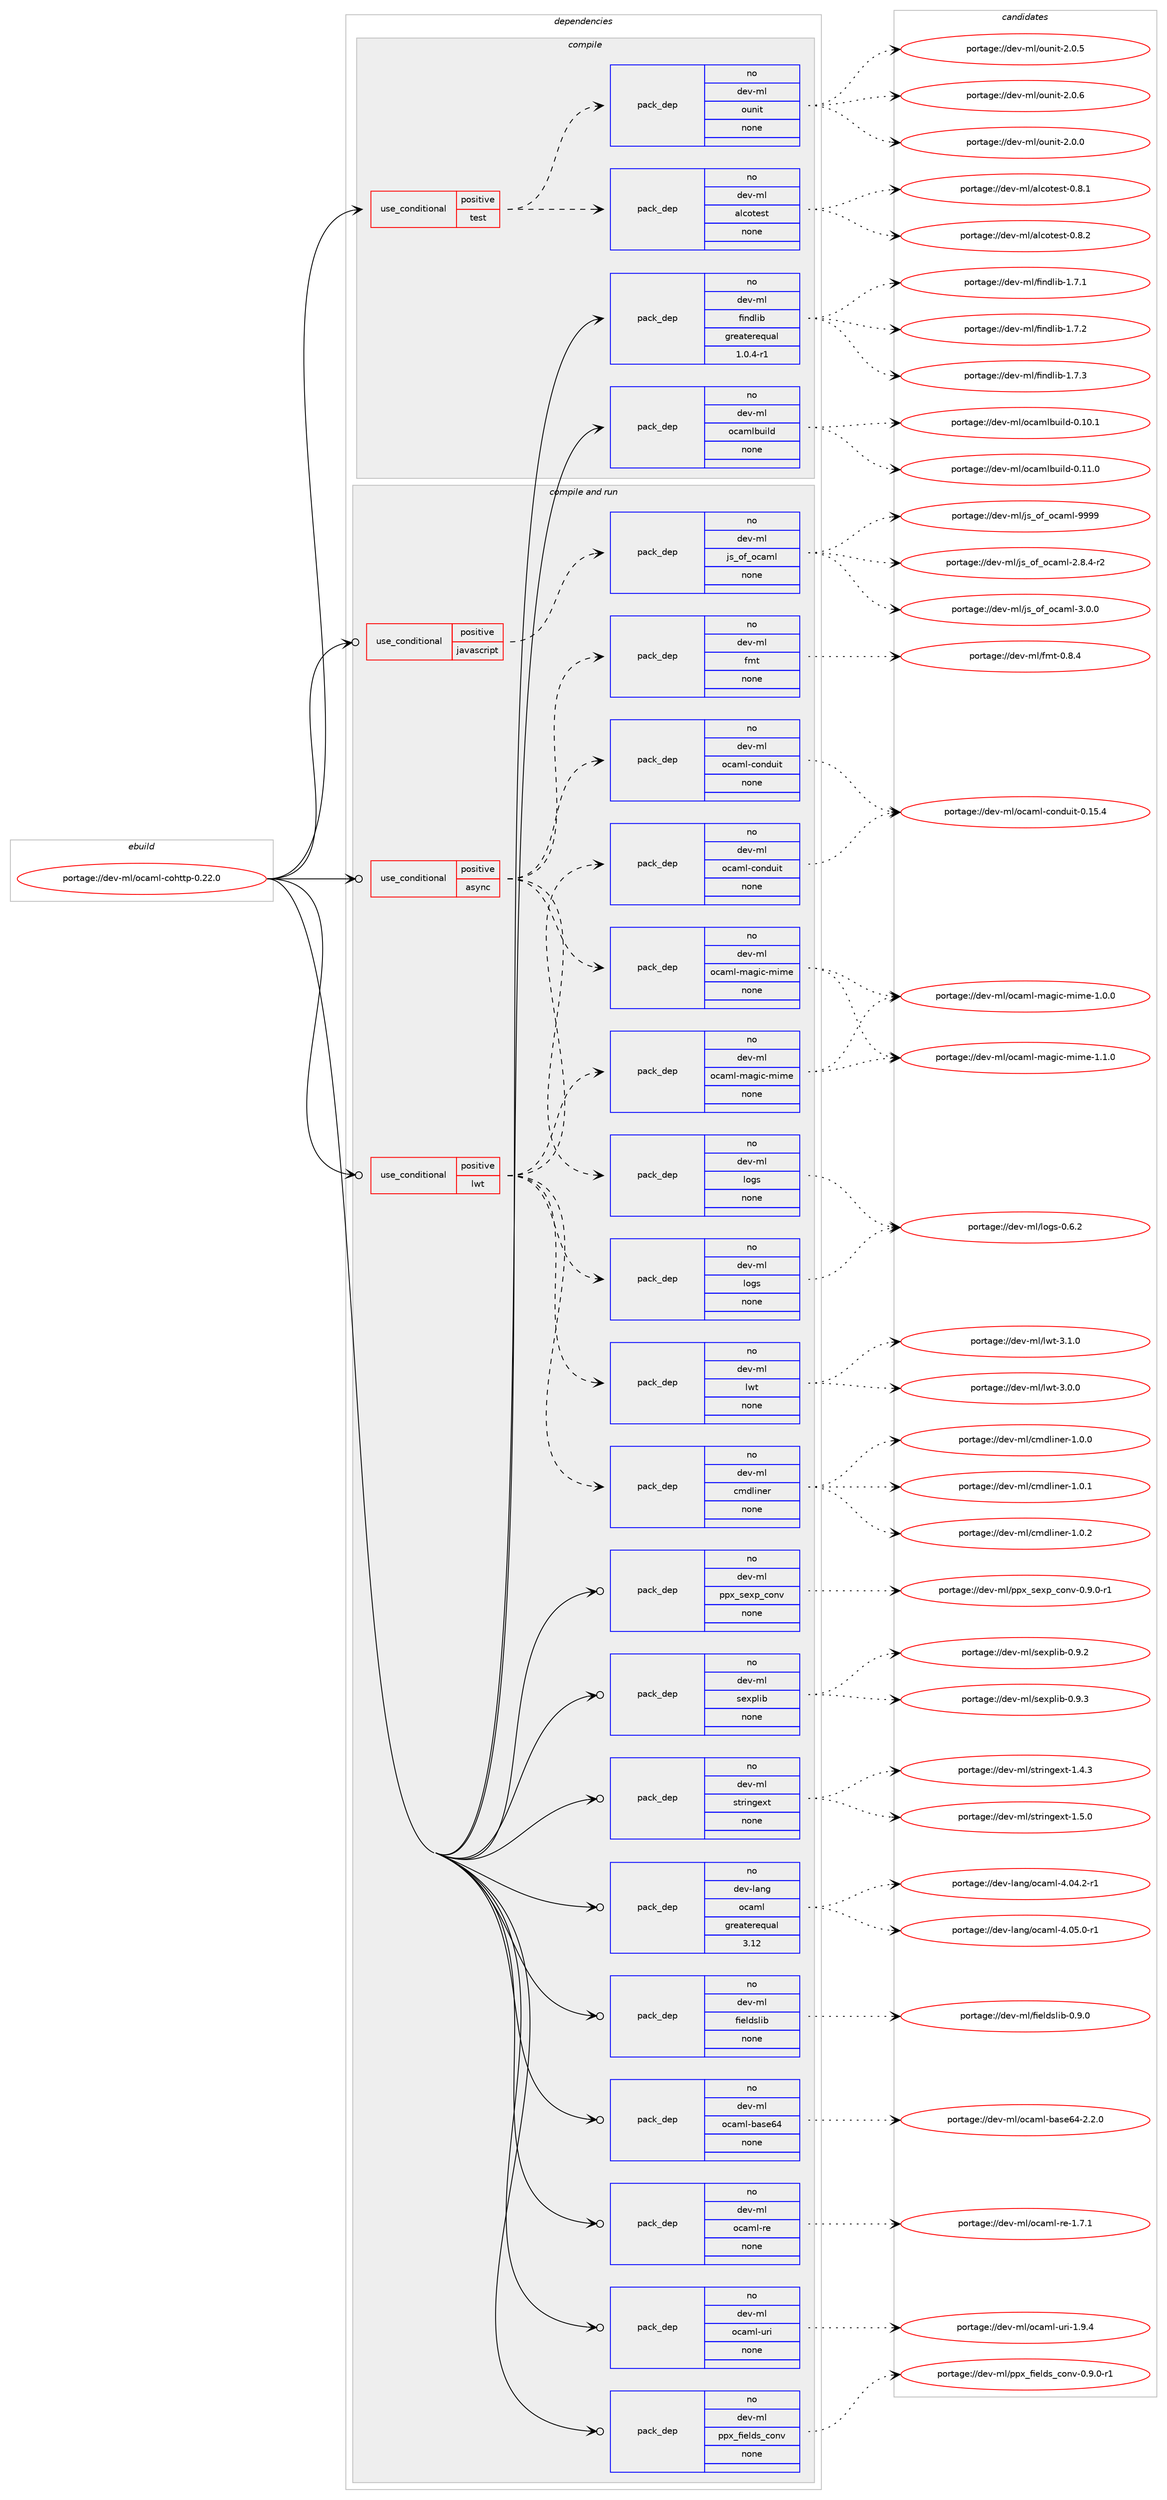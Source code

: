 digraph prolog {

# *************
# Graph options
# *************

newrank=true;
concentrate=true;
compound=true;
graph [rankdir=LR,fontname=Helvetica,fontsize=10,ranksep=1.5];#, ranksep=2.5, nodesep=0.2];
edge  [arrowhead=vee];
node  [fontname=Helvetica,fontsize=10];

# **********
# The ebuild
# **********

subgraph cluster_leftcol {
color=gray;
rank=same;
label=<<i>ebuild</i>>;
id [label="portage://dev-ml/ocaml-cohttp-0.22.0", color=red, width=4, href="../dev-ml/ocaml-cohttp-0.22.0.svg"];
}

# ****************
# The dependencies
# ****************

subgraph cluster_midcol {
color=gray;
label=<<i>dependencies</i>>;
subgraph cluster_compile {
fillcolor="#eeeeee";
style=filled;
label=<<i>compile</i>>;
subgraph cond22423 {
dependency106911 [label=<<TABLE BORDER="0" CELLBORDER="1" CELLSPACING="0" CELLPADDING="4"><TR><TD ROWSPAN="3" CELLPADDING="10">use_conditional</TD></TR><TR><TD>positive</TD></TR><TR><TD>test</TD></TR></TABLE>>, shape=none, color=red];
subgraph pack81325 {
dependency106912 [label=<<TABLE BORDER="0" CELLBORDER="1" CELLSPACING="0" CELLPADDING="4" WIDTH="220"><TR><TD ROWSPAN="6" CELLPADDING="30">pack_dep</TD></TR><TR><TD WIDTH="110">no</TD></TR><TR><TD>dev-ml</TD></TR><TR><TD>ounit</TD></TR><TR><TD>none</TD></TR><TR><TD></TD></TR></TABLE>>, shape=none, color=blue];
}
dependency106911:e -> dependency106912:w [weight=20,style="dashed",arrowhead="vee"];
subgraph pack81326 {
dependency106913 [label=<<TABLE BORDER="0" CELLBORDER="1" CELLSPACING="0" CELLPADDING="4" WIDTH="220"><TR><TD ROWSPAN="6" CELLPADDING="30">pack_dep</TD></TR><TR><TD WIDTH="110">no</TD></TR><TR><TD>dev-ml</TD></TR><TR><TD>alcotest</TD></TR><TR><TD>none</TD></TR><TR><TD></TD></TR></TABLE>>, shape=none, color=blue];
}
dependency106911:e -> dependency106913:w [weight=20,style="dashed",arrowhead="vee"];
}
id:e -> dependency106911:w [weight=20,style="solid",arrowhead="vee"];
subgraph pack81327 {
dependency106914 [label=<<TABLE BORDER="0" CELLBORDER="1" CELLSPACING="0" CELLPADDING="4" WIDTH="220"><TR><TD ROWSPAN="6" CELLPADDING="30">pack_dep</TD></TR><TR><TD WIDTH="110">no</TD></TR><TR><TD>dev-ml</TD></TR><TR><TD>findlib</TD></TR><TR><TD>greaterequal</TD></TR><TR><TD>1.0.4-r1</TD></TR></TABLE>>, shape=none, color=blue];
}
id:e -> dependency106914:w [weight=20,style="solid",arrowhead="vee"];
subgraph pack81328 {
dependency106915 [label=<<TABLE BORDER="0" CELLBORDER="1" CELLSPACING="0" CELLPADDING="4" WIDTH="220"><TR><TD ROWSPAN="6" CELLPADDING="30">pack_dep</TD></TR><TR><TD WIDTH="110">no</TD></TR><TR><TD>dev-ml</TD></TR><TR><TD>ocamlbuild</TD></TR><TR><TD>none</TD></TR><TR><TD></TD></TR></TABLE>>, shape=none, color=blue];
}
id:e -> dependency106915:w [weight=20,style="solid",arrowhead="vee"];
}
subgraph cluster_compileandrun {
fillcolor="#eeeeee";
style=filled;
label=<<i>compile and run</i>>;
subgraph cond22424 {
dependency106916 [label=<<TABLE BORDER="0" CELLBORDER="1" CELLSPACING="0" CELLPADDING="4"><TR><TD ROWSPAN="3" CELLPADDING="10">use_conditional</TD></TR><TR><TD>positive</TD></TR><TR><TD>async</TD></TR></TABLE>>, shape=none, color=red];
subgraph pack81329 {
dependency106917 [label=<<TABLE BORDER="0" CELLBORDER="1" CELLSPACING="0" CELLPADDING="4" WIDTH="220"><TR><TD ROWSPAN="6" CELLPADDING="30">pack_dep</TD></TR><TR><TD WIDTH="110">no</TD></TR><TR><TD>dev-ml</TD></TR><TR><TD>ocaml-conduit</TD></TR><TR><TD>none</TD></TR><TR><TD></TD></TR></TABLE>>, shape=none, color=blue];
}
dependency106916:e -> dependency106917:w [weight=20,style="dashed",arrowhead="vee"];
subgraph pack81330 {
dependency106918 [label=<<TABLE BORDER="0" CELLBORDER="1" CELLSPACING="0" CELLPADDING="4" WIDTH="220"><TR><TD ROWSPAN="6" CELLPADDING="30">pack_dep</TD></TR><TR><TD WIDTH="110">no</TD></TR><TR><TD>dev-ml</TD></TR><TR><TD>logs</TD></TR><TR><TD>none</TD></TR><TR><TD></TD></TR></TABLE>>, shape=none, color=blue];
}
dependency106916:e -> dependency106918:w [weight=20,style="dashed",arrowhead="vee"];
subgraph pack81331 {
dependency106919 [label=<<TABLE BORDER="0" CELLBORDER="1" CELLSPACING="0" CELLPADDING="4" WIDTH="220"><TR><TD ROWSPAN="6" CELLPADDING="30">pack_dep</TD></TR><TR><TD WIDTH="110">no</TD></TR><TR><TD>dev-ml</TD></TR><TR><TD>ocaml-magic-mime</TD></TR><TR><TD>none</TD></TR><TR><TD></TD></TR></TABLE>>, shape=none, color=blue];
}
dependency106916:e -> dependency106919:w [weight=20,style="dashed",arrowhead="vee"];
subgraph pack81332 {
dependency106920 [label=<<TABLE BORDER="0" CELLBORDER="1" CELLSPACING="0" CELLPADDING="4" WIDTH="220"><TR><TD ROWSPAN="6" CELLPADDING="30">pack_dep</TD></TR><TR><TD WIDTH="110">no</TD></TR><TR><TD>dev-ml</TD></TR><TR><TD>fmt</TD></TR><TR><TD>none</TD></TR><TR><TD></TD></TR></TABLE>>, shape=none, color=blue];
}
dependency106916:e -> dependency106920:w [weight=20,style="dashed",arrowhead="vee"];
}
id:e -> dependency106916:w [weight=20,style="solid",arrowhead="odotvee"];
subgraph cond22425 {
dependency106921 [label=<<TABLE BORDER="0" CELLBORDER="1" CELLSPACING="0" CELLPADDING="4"><TR><TD ROWSPAN="3" CELLPADDING="10">use_conditional</TD></TR><TR><TD>positive</TD></TR><TR><TD>javascript</TD></TR></TABLE>>, shape=none, color=red];
subgraph pack81333 {
dependency106922 [label=<<TABLE BORDER="0" CELLBORDER="1" CELLSPACING="0" CELLPADDING="4" WIDTH="220"><TR><TD ROWSPAN="6" CELLPADDING="30">pack_dep</TD></TR><TR><TD WIDTH="110">no</TD></TR><TR><TD>dev-ml</TD></TR><TR><TD>js_of_ocaml</TD></TR><TR><TD>none</TD></TR><TR><TD></TD></TR></TABLE>>, shape=none, color=blue];
}
dependency106921:e -> dependency106922:w [weight=20,style="dashed",arrowhead="vee"];
}
id:e -> dependency106921:w [weight=20,style="solid",arrowhead="odotvee"];
subgraph cond22426 {
dependency106923 [label=<<TABLE BORDER="0" CELLBORDER="1" CELLSPACING="0" CELLPADDING="4"><TR><TD ROWSPAN="3" CELLPADDING="10">use_conditional</TD></TR><TR><TD>positive</TD></TR><TR><TD>lwt</TD></TR></TABLE>>, shape=none, color=red];
subgraph pack81334 {
dependency106924 [label=<<TABLE BORDER="0" CELLBORDER="1" CELLSPACING="0" CELLPADDING="4" WIDTH="220"><TR><TD ROWSPAN="6" CELLPADDING="30">pack_dep</TD></TR><TR><TD WIDTH="110">no</TD></TR><TR><TD>dev-ml</TD></TR><TR><TD>lwt</TD></TR><TR><TD>none</TD></TR><TR><TD></TD></TR></TABLE>>, shape=none, color=blue];
}
dependency106923:e -> dependency106924:w [weight=20,style="dashed",arrowhead="vee"];
subgraph pack81335 {
dependency106925 [label=<<TABLE BORDER="0" CELLBORDER="1" CELLSPACING="0" CELLPADDING="4" WIDTH="220"><TR><TD ROWSPAN="6" CELLPADDING="30">pack_dep</TD></TR><TR><TD WIDTH="110">no</TD></TR><TR><TD>dev-ml</TD></TR><TR><TD>logs</TD></TR><TR><TD>none</TD></TR><TR><TD></TD></TR></TABLE>>, shape=none, color=blue];
}
dependency106923:e -> dependency106925:w [weight=20,style="dashed",arrowhead="vee"];
subgraph pack81336 {
dependency106926 [label=<<TABLE BORDER="0" CELLBORDER="1" CELLSPACING="0" CELLPADDING="4" WIDTH="220"><TR><TD ROWSPAN="6" CELLPADDING="30">pack_dep</TD></TR><TR><TD WIDTH="110">no</TD></TR><TR><TD>dev-ml</TD></TR><TR><TD>cmdliner</TD></TR><TR><TD>none</TD></TR><TR><TD></TD></TR></TABLE>>, shape=none, color=blue];
}
dependency106923:e -> dependency106926:w [weight=20,style="dashed",arrowhead="vee"];
subgraph pack81337 {
dependency106927 [label=<<TABLE BORDER="0" CELLBORDER="1" CELLSPACING="0" CELLPADDING="4" WIDTH="220"><TR><TD ROWSPAN="6" CELLPADDING="30">pack_dep</TD></TR><TR><TD WIDTH="110">no</TD></TR><TR><TD>dev-ml</TD></TR><TR><TD>ocaml-conduit</TD></TR><TR><TD>none</TD></TR><TR><TD></TD></TR></TABLE>>, shape=none, color=blue];
}
dependency106923:e -> dependency106927:w [weight=20,style="dashed",arrowhead="vee"];
subgraph pack81338 {
dependency106928 [label=<<TABLE BORDER="0" CELLBORDER="1" CELLSPACING="0" CELLPADDING="4" WIDTH="220"><TR><TD ROWSPAN="6" CELLPADDING="30">pack_dep</TD></TR><TR><TD WIDTH="110">no</TD></TR><TR><TD>dev-ml</TD></TR><TR><TD>ocaml-magic-mime</TD></TR><TR><TD>none</TD></TR><TR><TD></TD></TR></TABLE>>, shape=none, color=blue];
}
dependency106923:e -> dependency106928:w [weight=20,style="dashed",arrowhead="vee"];
}
id:e -> dependency106923:w [weight=20,style="solid",arrowhead="odotvee"];
subgraph pack81339 {
dependency106929 [label=<<TABLE BORDER="0" CELLBORDER="1" CELLSPACING="0" CELLPADDING="4" WIDTH="220"><TR><TD ROWSPAN="6" CELLPADDING="30">pack_dep</TD></TR><TR><TD WIDTH="110">no</TD></TR><TR><TD>dev-lang</TD></TR><TR><TD>ocaml</TD></TR><TR><TD>greaterequal</TD></TR><TR><TD>3.12</TD></TR></TABLE>>, shape=none, color=blue];
}
id:e -> dependency106929:w [weight=20,style="solid",arrowhead="odotvee"];
subgraph pack81340 {
dependency106930 [label=<<TABLE BORDER="0" CELLBORDER="1" CELLSPACING="0" CELLPADDING="4" WIDTH="220"><TR><TD ROWSPAN="6" CELLPADDING="30">pack_dep</TD></TR><TR><TD WIDTH="110">no</TD></TR><TR><TD>dev-ml</TD></TR><TR><TD>fieldslib</TD></TR><TR><TD>none</TD></TR><TR><TD></TD></TR></TABLE>>, shape=none, color=blue];
}
id:e -> dependency106930:w [weight=20,style="solid",arrowhead="odotvee"];
subgraph pack81341 {
dependency106931 [label=<<TABLE BORDER="0" CELLBORDER="1" CELLSPACING="0" CELLPADDING="4" WIDTH="220"><TR><TD ROWSPAN="6" CELLPADDING="30">pack_dep</TD></TR><TR><TD WIDTH="110">no</TD></TR><TR><TD>dev-ml</TD></TR><TR><TD>ocaml-base64</TD></TR><TR><TD>none</TD></TR><TR><TD></TD></TR></TABLE>>, shape=none, color=blue];
}
id:e -> dependency106931:w [weight=20,style="solid",arrowhead="odotvee"];
subgraph pack81342 {
dependency106932 [label=<<TABLE BORDER="0" CELLBORDER="1" CELLSPACING="0" CELLPADDING="4" WIDTH="220"><TR><TD ROWSPAN="6" CELLPADDING="30">pack_dep</TD></TR><TR><TD WIDTH="110">no</TD></TR><TR><TD>dev-ml</TD></TR><TR><TD>ocaml-re</TD></TR><TR><TD>none</TD></TR><TR><TD></TD></TR></TABLE>>, shape=none, color=blue];
}
id:e -> dependency106932:w [weight=20,style="solid",arrowhead="odotvee"];
subgraph pack81343 {
dependency106933 [label=<<TABLE BORDER="0" CELLBORDER="1" CELLSPACING="0" CELLPADDING="4" WIDTH="220"><TR><TD ROWSPAN="6" CELLPADDING="30">pack_dep</TD></TR><TR><TD WIDTH="110">no</TD></TR><TR><TD>dev-ml</TD></TR><TR><TD>ocaml-uri</TD></TR><TR><TD>none</TD></TR><TR><TD></TD></TR></TABLE>>, shape=none, color=blue];
}
id:e -> dependency106933:w [weight=20,style="solid",arrowhead="odotvee"];
subgraph pack81344 {
dependency106934 [label=<<TABLE BORDER="0" CELLBORDER="1" CELLSPACING="0" CELLPADDING="4" WIDTH="220"><TR><TD ROWSPAN="6" CELLPADDING="30">pack_dep</TD></TR><TR><TD WIDTH="110">no</TD></TR><TR><TD>dev-ml</TD></TR><TR><TD>ppx_fields_conv</TD></TR><TR><TD>none</TD></TR><TR><TD></TD></TR></TABLE>>, shape=none, color=blue];
}
id:e -> dependency106934:w [weight=20,style="solid",arrowhead="odotvee"];
subgraph pack81345 {
dependency106935 [label=<<TABLE BORDER="0" CELLBORDER="1" CELLSPACING="0" CELLPADDING="4" WIDTH="220"><TR><TD ROWSPAN="6" CELLPADDING="30">pack_dep</TD></TR><TR><TD WIDTH="110">no</TD></TR><TR><TD>dev-ml</TD></TR><TR><TD>ppx_sexp_conv</TD></TR><TR><TD>none</TD></TR><TR><TD></TD></TR></TABLE>>, shape=none, color=blue];
}
id:e -> dependency106935:w [weight=20,style="solid",arrowhead="odotvee"];
subgraph pack81346 {
dependency106936 [label=<<TABLE BORDER="0" CELLBORDER="1" CELLSPACING="0" CELLPADDING="4" WIDTH="220"><TR><TD ROWSPAN="6" CELLPADDING="30">pack_dep</TD></TR><TR><TD WIDTH="110">no</TD></TR><TR><TD>dev-ml</TD></TR><TR><TD>sexplib</TD></TR><TR><TD>none</TD></TR><TR><TD></TD></TR></TABLE>>, shape=none, color=blue];
}
id:e -> dependency106936:w [weight=20,style="solid",arrowhead="odotvee"];
subgraph pack81347 {
dependency106937 [label=<<TABLE BORDER="0" CELLBORDER="1" CELLSPACING="0" CELLPADDING="4" WIDTH="220"><TR><TD ROWSPAN="6" CELLPADDING="30">pack_dep</TD></TR><TR><TD WIDTH="110">no</TD></TR><TR><TD>dev-ml</TD></TR><TR><TD>stringext</TD></TR><TR><TD>none</TD></TR><TR><TD></TD></TR></TABLE>>, shape=none, color=blue];
}
id:e -> dependency106937:w [weight=20,style="solid",arrowhead="odotvee"];
}
subgraph cluster_run {
fillcolor="#eeeeee";
style=filled;
label=<<i>run</i>>;
}
}

# **************
# The candidates
# **************

subgraph cluster_choices {
rank=same;
color=gray;
label=<<i>candidates</i>>;

subgraph choice81325 {
color=black;
nodesep=1;
choiceportage1001011184510910847111117110105116455046484648 [label="portage://dev-ml/ounit-2.0.0", color=red, width=4,href="../dev-ml/ounit-2.0.0.svg"];
choiceportage1001011184510910847111117110105116455046484653 [label="portage://dev-ml/ounit-2.0.5", color=red, width=4,href="../dev-ml/ounit-2.0.5.svg"];
choiceportage1001011184510910847111117110105116455046484654 [label="portage://dev-ml/ounit-2.0.6", color=red, width=4,href="../dev-ml/ounit-2.0.6.svg"];
dependency106912:e -> choiceportage1001011184510910847111117110105116455046484648:w [style=dotted,weight="100"];
dependency106912:e -> choiceportage1001011184510910847111117110105116455046484653:w [style=dotted,weight="100"];
dependency106912:e -> choiceportage1001011184510910847111117110105116455046484654:w [style=dotted,weight="100"];
}
subgraph choice81326 {
color=black;
nodesep=1;
choiceportage10010111845109108479710899111116101115116454846564649 [label="portage://dev-ml/alcotest-0.8.1", color=red, width=4,href="../dev-ml/alcotest-0.8.1.svg"];
choiceportage10010111845109108479710899111116101115116454846564650 [label="portage://dev-ml/alcotest-0.8.2", color=red, width=4,href="../dev-ml/alcotest-0.8.2.svg"];
dependency106913:e -> choiceportage10010111845109108479710899111116101115116454846564649:w [style=dotted,weight="100"];
dependency106913:e -> choiceportage10010111845109108479710899111116101115116454846564650:w [style=dotted,weight="100"];
}
subgraph choice81327 {
color=black;
nodesep=1;
choiceportage100101118451091084710210511010010810598454946554649 [label="portage://dev-ml/findlib-1.7.1", color=red, width=4,href="../dev-ml/findlib-1.7.1.svg"];
choiceportage100101118451091084710210511010010810598454946554650 [label="portage://dev-ml/findlib-1.7.2", color=red, width=4,href="../dev-ml/findlib-1.7.2.svg"];
choiceportage100101118451091084710210511010010810598454946554651 [label="portage://dev-ml/findlib-1.7.3", color=red, width=4,href="../dev-ml/findlib-1.7.3.svg"];
dependency106914:e -> choiceportage100101118451091084710210511010010810598454946554649:w [style=dotted,weight="100"];
dependency106914:e -> choiceportage100101118451091084710210511010010810598454946554650:w [style=dotted,weight="100"];
dependency106914:e -> choiceportage100101118451091084710210511010010810598454946554651:w [style=dotted,weight="100"];
}
subgraph choice81328 {
color=black;
nodesep=1;
choiceportage100101118451091084711199971091089811710510810045484649484649 [label="portage://dev-ml/ocamlbuild-0.10.1", color=red, width=4,href="../dev-ml/ocamlbuild-0.10.1.svg"];
choiceportage100101118451091084711199971091089811710510810045484649494648 [label="portage://dev-ml/ocamlbuild-0.11.0", color=red, width=4,href="../dev-ml/ocamlbuild-0.11.0.svg"];
dependency106915:e -> choiceportage100101118451091084711199971091089811710510810045484649484649:w [style=dotted,weight="100"];
dependency106915:e -> choiceportage100101118451091084711199971091089811710510810045484649494648:w [style=dotted,weight="100"];
}
subgraph choice81329 {
color=black;
nodesep=1;
choiceportage10010111845109108471119997109108459911111010011710511645484649534652 [label="portage://dev-ml/ocaml-conduit-0.15.4", color=red, width=4,href="../dev-ml/ocaml-conduit-0.15.4.svg"];
dependency106917:e -> choiceportage10010111845109108471119997109108459911111010011710511645484649534652:w [style=dotted,weight="100"];
}
subgraph choice81330 {
color=black;
nodesep=1;
choiceportage1001011184510910847108111103115454846544650 [label="portage://dev-ml/logs-0.6.2", color=red, width=4,href="../dev-ml/logs-0.6.2.svg"];
dependency106918:e -> choiceportage1001011184510910847108111103115454846544650:w [style=dotted,weight="100"];
}
subgraph choice81331 {
color=black;
nodesep=1;
choiceportage1001011184510910847111999710910845109971031059945109105109101454946484648 [label="portage://dev-ml/ocaml-magic-mime-1.0.0", color=red, width=4,href="../dev-ml/ocaml-magic-mime-1.0.0.svg"];
choiceportage1001011184510910847111999710910845109971031059945109105109101454946494648 [label="portage://dev-ml/ocaml-magic-mime-1.1.0", color=red, width=4,href="../dev-ml/ocaml-magic-mime-1.1.0.svg"];
dependency106919:e -> choiceportage1001011184510910847111999710910845109971031059945109105109101454946484648:w [style=dotted,weight="100"];
dependency106919:e -> choiceportage1001011184510910847111999710910845109971031059945109105109101454946494648:w [style=dotted,weight="100"];
}
subgraph choice81332 {
color=black;
nodesep=1;
choiceportage1001011184510910847102109116454846564652 [label="portage://dev-ml/fmt-0.8.4", color=red, width=4,href="../dev-ml/fmt-0.8.4.svg"];
dependency106920:e -> choiceportage1001011184510910847102109116454846564652:w [style=dotted,weight="100"];
}
subgraph choice81333 {
color=black;
nodesep=1;
choiceportage1001011184510910847106115951111029511199971091084550465646524511450 [label="portage://dev-ml/js_of_ocaml-2.8.4-r2", color=red, width=4,href="../dev-ml/js_of_ocaml-2.8.4-r2.svg"];
choiceportage100101118451091084710611595111102951119997109108455146484648 [label="portage://dev-ml/js_of_ocaml-3.0.0", color=red, width=4,href="../dev-ml/js_of_ocaml-3.0.0.svg"];
choiceportage1001011184510910847106115951111029511199971091084557575757 [label="portage://dev-ml/js_of_ocaml-9999", color=red, width=4,href="../dev-ml/js_of_ocaml-9999.svg"];
dependency106922:e -> choiceportage1001011184510910847106115951111029511199971091084550465646524511450:w [style=dotted,weight="100"];
dependency106922:e -> choiceportage100101118451091084710611595111102951119997109108455146484648:w [style=dotted,weight="100"];
dependency106922:e -> choiceportage1001011184510910847106115951111029511199971091084557575757:w [style=dotted,weight="100"];
}
subgraph choice81334 {
color=black;
nodesep=1;
choiceportage1001011184510910847108119116455146484648 [label="portage://dev-ml/lwt-3.0.0", color=red, width=4,href="../dev-ml/lwt-3.0.0.svg"];
choiceportage1001011184510910847108119116455146494648 [label="portage://dev-ml/lwt-3.1.0", color=red, width=4,href="../dev-ml/lwt-3.1.0.svg"];
dependency106924:e -> choiceportage1001011184510910847108119116455146484648:w [style=dotted,weight="100"];
dependency106924:e -> choiceportage1001011184510910847108119116455146494648:w [style=dotted,weight="100"];
}
subgraph choice81335 {
color=black;
nodesep=1;
choiceportage1001011184510910847108111103115454846544650 [label="portage://dev-ml/logs-0.6.2", color=red, width=4,href="../dev-ml/logs-0.6.2.svg"];
dependency106925:e -> choiceportage1001011184510910847108111103115454846544650:w [style=dotted,weight="100"];
}
subgraph choice81336 {
color=black;
nodesep=1;
choiceportage100101118451091084799109100108105110101114454946484648 [label="portage://dev-ml/cmdliner-1.0.0", color=red, width=4,href="../dev-ml/cmdliner-1.0.0.svg"];
choiceportage100101118451091084799109100108105110101114454946484649 [label="portage://dev-ml/cmdliner-1.0.1", color=red, width=4,href="../dev-ml/cmdliner-1.0.1.svg"];
choiceportage100101118451091084799109100108105110101114454946484650 [label="portage://dev-ml/cmdliner-1.0.2", color=red, width=4,href="../dev-ml/cmdliner-1.0.2.svg"];
dependency106926:e -> choiceportage100101118451091084799109100108105110101114454946484648:w [style=dotted,weight="100"];
dependency106926:e -> choiceportage100101118451091084799109100108105110101114454946484649:w [style=dotted,weight="100"];
dependency106926:e -> choiceportage100101118451091084799109100108105110101114454946484650:w [style=dotted,weight="100"];
}
subgraph choice81337 {
color=black;
nodesep=1;
choiceportage10010111845109108471119997109108459911111010011710511645484649534652 [label="portage://dev-ml/ocaml-conduit-0.15.4", color=red, width=4,href="../dev-ml/ocaml-conduit-0.15.4.svg"];
dependency106927:e -> choiceportage10010111845109108471119997109108459911111010011710511645484649534652:w [style=dotted,weight="100"];
}
subgraph choice81338 {
color=black;
nodesep=1;
choiceportage1001011184510910847111999710910845109971031059945109105109101454946484648 [label="portage://dev-ml/ocaml-magic-mime-1.0.0", color=red, width=4,href="../dev-ml/ocaml-magic-mime-1.0.0.svg"];
choiceportage1001011184510910847111999710910845109971031059945109105109101454946494648 [label="portage://dev-ml/ocaml-magic-mime-1.1.0", color=red, width=4,href="../dev-ml/ocaml-magic-mime-1.1.0.svg"];
dependency106928:e -> choiceportage1001011184510910847111999710910845109971031059945109105109101454946484648:w [style=dotted,weight="100"];
dependency106928:e -> choiceportage1001011184510910847111999710910845109971031059945109105109101454946494648:w [style=dotted,weight="100"];
}
subgraph choice81339 {
color=black;
nodesep=1;
choiceportage1001011184510897110103471119997109108455246485246504511449 [label="portage://dev-lang/ocaml-4.04.2-r1", color=red, width=4,href="../dev-lang/ocaml-4.04.2-r1.svg"];
choiceportage1001011184510897110103471119997109108455246485346484511449 [label="portage://dev-lang/ocaml-4.05.0-r1", color=red, width=4,href="../dev-lang/ocaml-4.05.0-r1.svg"];
dependency106929:e -> choiceportage1001011184510897110103471119997109108455246485246504511449:w [style=dotted,weight="100"];
dependency106929:e -> choiceportage1001011184510897110103471119997109108455246485346484511449:w [style=dotted,weight="100"];
}
subgraph choice81340 {
color=black;
nodesep=1;
choiceportage100101118451091084710210510110810011510810598454846574648 [label="portage://dev-ml/fieldslib-0.9.0", color=red, width=4,href="../dev-ml/fieldslib-0.9.0.svg"];
dependency106930:e -> choiceportage100101118451091084710210510110810011510810598454846574648:w [style=dotted,weight="100"];
}
subgraph choice81341 {
color=black;
nodesep=1;
choiceportage100101118451091084711199971091084598971151015452455046504648 [label="portage://dev-ml/ocaml-base64-2.2.0", color=red, width=4,href="../dev-ml/ocaml-base64-2.2.0.svg"];
dependency106931:e -> choiceportage100101118451091084711199971091084598971151015452455046504648:w [style=dotted,weight="100"];
}
subgraph choice81342 {
color=black;
nodesep=1;
choiceportage1001011184510910847111999710910845114101454946554649 [label="portage://dev-ml/ocaml-re-1.7.1", color=red, width=4,href="../dev-ml/ocaml-re-1.7.1.svg"];
dependency106932:e -> choiceportage1001011184510910847111999710910845114101454946554649:w [style=dotted,weight="100"];
}
subgraph choice81343 {
color=black;
nodesep=1;
choiceportage1001011184510910847111999710910845117114105454946574652 [label="portage://dev-ml/ocaml-uri-1.9.4", color=red, width=4,href="../dev-ml/ocaml-uri-1.9.4.svg"];
dependency106933:e -> choiceportage1001011184510910847111999710910845117114105454946574652:w [style=dotted,weight="100"];
}
subgraph choice81344 {
color=black;
nodesep=1;
choiceportage10010111845109108471121121209510210510110810011595991111101184548465746484511449 [label="portage://dev-ml/ppx_fields_conv-0.9.0-r1", color=red, width=4,href="../dev-ml/ppx_fields_conv-0.9.0-r1.svg"];
dependency106934:e -> choiceportage10010111845109108471121121209510210510110810011595991111101184548465746484511449:w [style=dotted,weight="100"];
}
subgraph choice81345 {
color=black;
nodesep=1;
choiceportage10010111845109108471121121209511510112011295991111101184548465746484511449 [label="portage://dev-ml/ppx_sexp_conv-0.9.0-r1", color=red, width=4,href="../dev-ml/ppx_sexp_conv-0.9.0-r1.svg"];
dependency106935:e -> choiceportage10010111845109108471121121209511510112011295991111101184548465746484511449:w [style=dotted,weight="100"];
}
subgraph choice81346 {
color=black;
nodesep=1;
choiceportage100101118451091084711510112011210810598454846574650 [label="portage://dev-ml/sexplib-0.9.2", color=red, width=4,href="../dev-ml/sexplib-0.9.2.svg"];
choiceportage100101118451091084711510112011210810598454846574651 [label="portage://dev-ml/sexplib-0.9.3", color=red, width=4,href="../dev-ml/sexplib-0.9.3.svg"];
dependency106936:e -> choiceportage100101118451091084711510112011210810598454846574650:w [style=dotted,weight="100"];
dependency106936:e -> choiceportage100101118451091084711510112011210810598454846574651:w [style=dotted,weight="100"];
}
subgraph choice81347 {
color=black;
nodesep=1;
choiceportage1001011184510910847115116114105110103101120116454946524651 [label="portage://dev-ml/stringext-1.4.3", color=red, width=4,href="../dev-ml/stringext-1.4.3.svg"];
choiceportage1001011184510910847115116114105110103101120116454946534648 [label="portage://dev-ml/stringext-1.5.0", color=red, width=4,href="../dev-ml/stringext-1.5.0.svg"];
dependency106937:e -> choiceportage1001011184510910847115116114105110103101120116454946524651:w [style=dotted,weight="100"];
dependency106937:e -> choiceportage1001011184510910847115116114105110103101120116454946534648:w [style=dotted,weight="100"];
}
}

}
